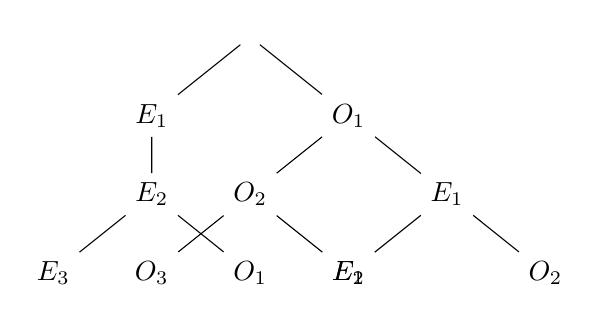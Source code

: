 \begin{tikzpicture}[level distance=1.0cm,
nodes={align=center},sibling distance=25mm]

% Nodes
\node{}
	child{node{$E_{1}$} % First Draw Option 1
		child{node{$E_{2}$}
			child{node{$E_{3}$}}
			child{node{$O_{1}$}}
		}
%		child{node{$O_{1}$}
%			child{node{$O_{2}$}}
%			child{node{$E_{2}$}}
%		}
	}
	child{node{$O_{1}$} % First Draw Option 2
		child{node{$O_{2}$}
			child{node{$O_{3}$}}
			child{node{$E_{1}$}}
		}
		child{node{$E_{1}$}
			child{node{$E_{2}$}}
			child{node{$O_{2}$}}
		}
	};

\end{tikzpicture}